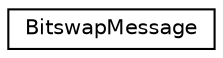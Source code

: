 digraph "Graphical Class Hierarchy"
{
  edge [fontname="Helvetica",fontsize="10",labelfontname="Helvetica",labelfontsize="10"];
  node [fontname="Helvetica",fontsize="10",shape=record];
  rankdir="LR";
  Node0 [label="BitswapMessage",height=0.2,width=0.4,color="black", fillcolor="white", style="filled",URL="$struct_bitswap_message.html"];
}
